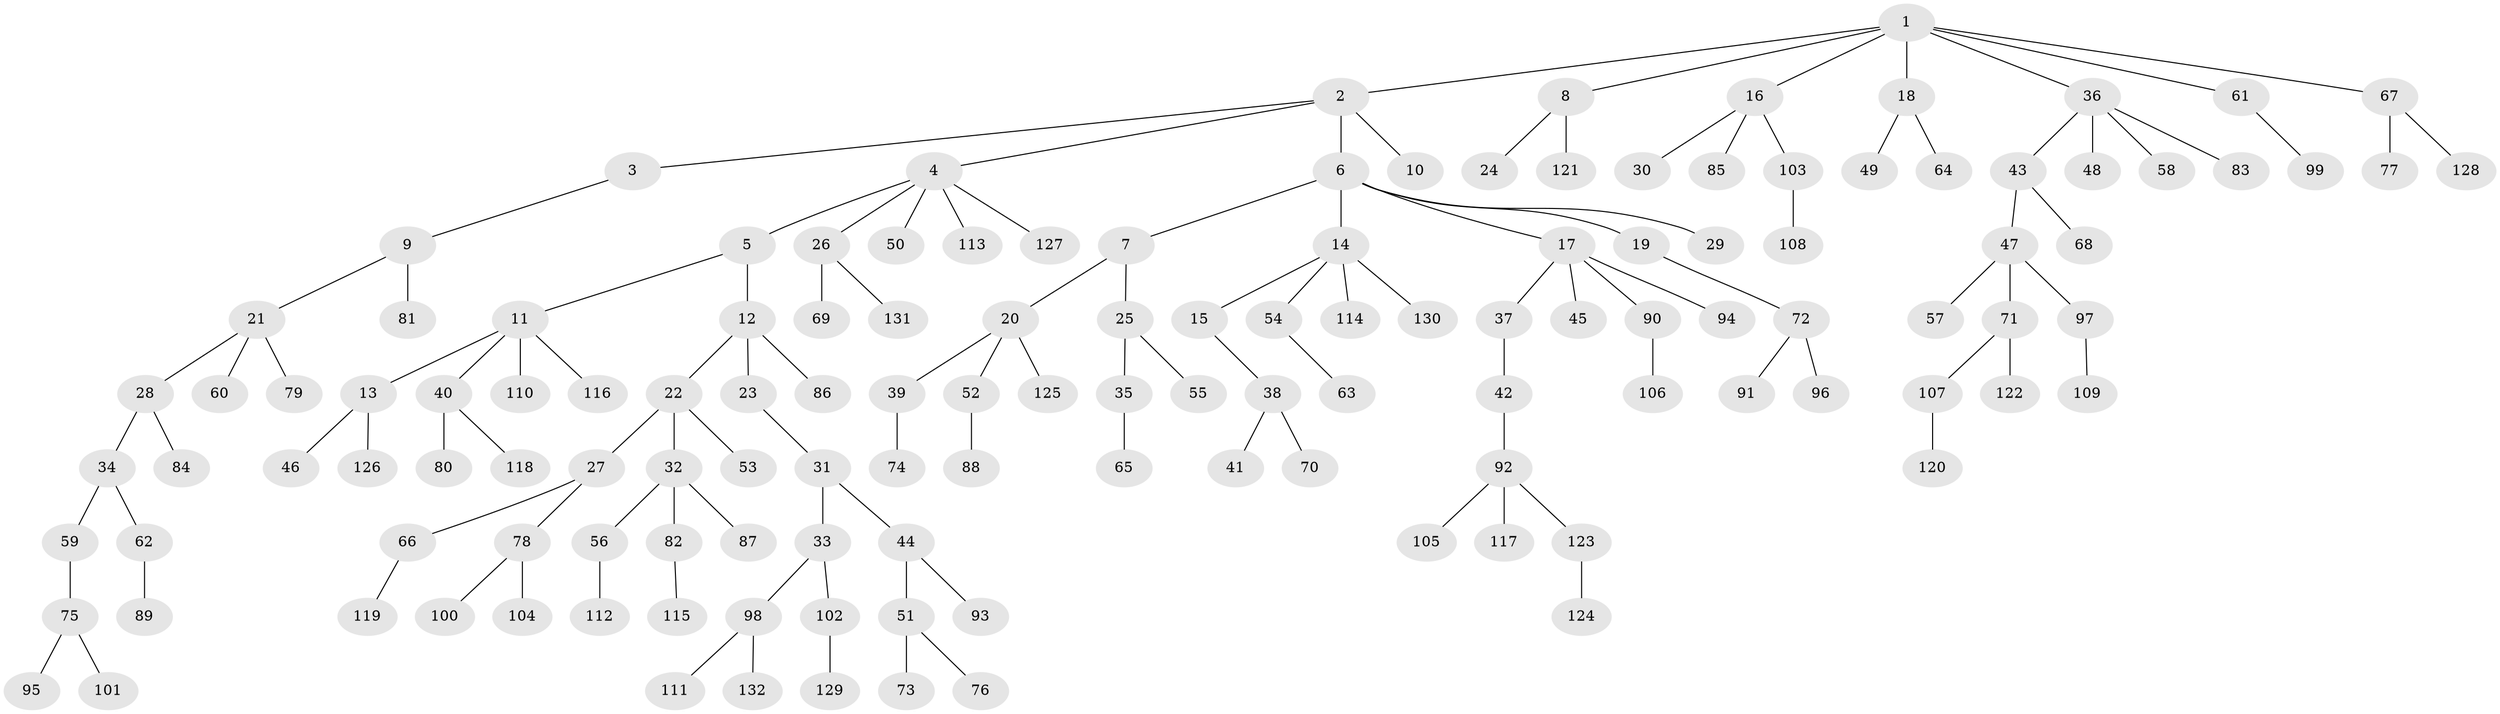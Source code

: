 // coarse degree distribution, {7: 0.011363636363636364, 5: 0.045454545454545456, 3: 0.09090909090909091, 9: 0.011363636363636364, 2: 0.25, 1: 0.5227272727272727, 4: 0.06818181818181818}
// Generated by graph-tools (version 1.1) at 2025/52/02/27/25 19:52:12]
// undirected, 132 vertices, 131 edges
graph export_dot {
graph [start="1"]
  node [color=gray90,style=filled];
  1;
  2;
  3;
  4;
  5;
  6;
  7;
  8;
  9;
  10;
  11;
  12;
  13;
  14;
  15;
  16;
  17;
  18;
  19;
  20;
  21;
  22;
  23;
  24;
  25;
  26;
  27;
  28;
  29;
  30;
  31;
  32;
  33;
  34;
  35;
  36;
  37;
  38;
  39;
  40;
  41;
  42;
  43;
  44;
  45;
  46;
  47;
  48;
  49;
  50;
  51;
  52;
  53;
  54;
  55;
  56;
  57;
  58;
  59;
  60;
  61;
  62;
  63;
  64;
  65;
  66;
  67;
  68;
  69;
  70;
  71;
  72;
  73;
  74;
  75;
  76;
  77;
  78;
  79;
  80;
  81;
  82;
  83;
  84;
  85;
  86;
  87;
  88;
  89;
  90;
  91;
  92;
  93;
  94;
  95;
  96;
  97;
  98;
  99;
  100;
  101;
  102;
  103;
  104;
  105;
  106;
  107;
  108;
  109;
  110;
  111;
  112;
  113;
  114;
  115;
  116;
  117;
  118;
  119;
  120;
  121;
  122;
  123;
  124;
  125;
  126;
  127;
  128;
  129;
  130;
  131;
  132;
  1 -- 2;
  1 -- 8;
  1 -- 16;
  1 -- 18;
  1 -- 36;
  1 -- 61;
  1 -- 67;
  2 -- 3;
  2 -- 4;
  2 -- 6;
  2 -- 10;
  3 -- 9;
  4 -- 5;
  4 -- 26;
  4 -- 50;
  4 -- 113;
  4 -- 127;
  5 -- 11;
  5 -- 12;
  6 -- 7;
  6 -- 14;
  6 -- 17;
  6 -- 19;
  6 -- 29;
  7 -- 20;
  7 -- 25;
  8 -- 24;
  8 -- 121;
  9 -- 21;
  9 -- 81;
  11 -- 13;
  11 -- 40;
  11 -- 110;
  11 -- 116;
  12 -- 22;
  12 -- 23;
  12 -- 86;
  13 -- 46;
  13 -- 126;
  14 -- 15;
  14 -- 54;
  14 -- 114;
  14 -- 130;
  15 -- 38;
  16 -- 30;
  16 -- 85;
  16 -- 103;
  17 -- 37;
  17 -- 45;
  17 -- 90;
  17 -- 94;
  18 -- 49;
  18 -- 64;
  19 -- 72;
  20 -- 39;
  20 -- 52;
  20 -- 125;
  21 -- 28;
  21 -- 60;
  21 -- 79;
  22 -- 27;
  22 -- 32;
  22 -- 53;
  23 -- 31;
  25 -- 35;
  25 -- 55;
  26 -- 69;
  26 -- 131;
  27 -- 66;
  27 -- 78;
  28 -- 34;
  28 -- 84;
  31 -- 33;
  31 -- 44;
  32 -- 56;
  32 -- 82;
  32 -- 87;
  33 -- 98;
  33 -- 102;
  34 -- 59;
  34 -- 62;
  35 -- 65;
  36 -- 43;
  36 -- 48;
  36 -- 58;
  36 -- 83;
  37 -- 42;
  38 -- 41;
  38 -- 70;
  39 -- 74;
  40 -- 80;
  40 -- 118;
  42 -- 92;
  43 -- 47;
  43 -- 68;
  44 -- 51;
  44 -- 93;
  47 -- 57;
  47 -- 71;
  47 -- 97;
  51 -- 73;
  51 -- 76;
  52 -- 88;
  54 -- 63;
  56 -- 112;
  59 -- 75;
  61 -- 99;
  62 -- 89;
  66 -- 119;
  67 -- 77;
  67 -- 128;
  71 -- 107;
  71 -- 122;
  72 -- 91;
  72 -- 96;
  75 -- 95;
  75 -- 101;
  78 -- 100;
  78 -- 104;
  82 -- 115;
  90 -- 106;
  92 -- 105;
  92 -- 117;
  92 -- 123;
  97 -- 109;
  98 -- 111;
  98 -- 132;
  102 -- 129;
  103 -- 108;
  107 -- 120;
  123 -- 124;
}
